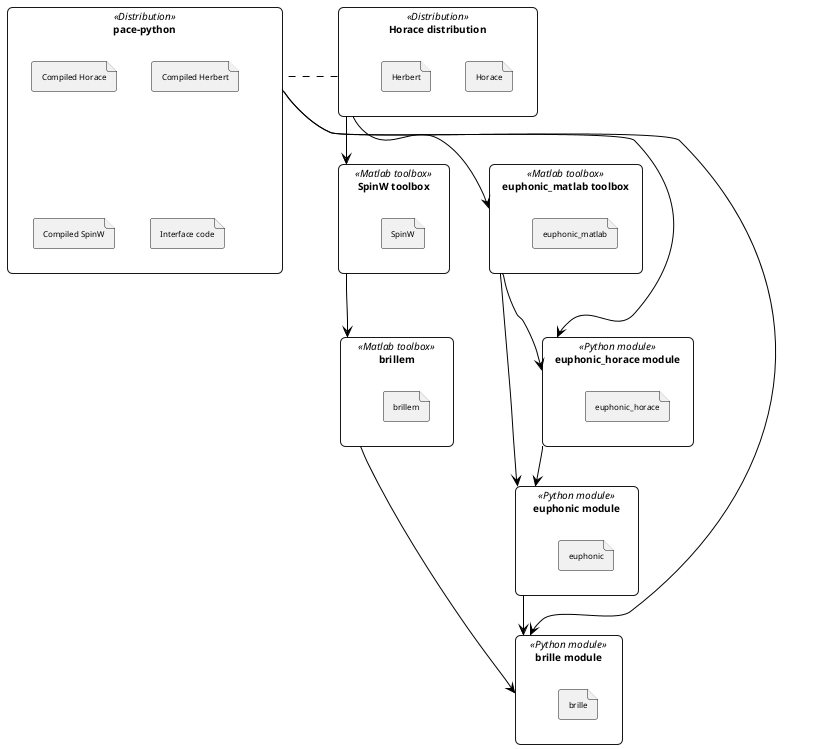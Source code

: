 @startuml pace_framework

'skinparam linetype ortho
top to bottom direction

skinparam rectangle {
    roundCorner<<Distribution>> 10
    roundCorner<<Python module>> 10
    roundCorner<<Matlab toolbox>> 10
    FontSize 10
}
skinparam file {
    FontSize 8
}

skinparam class {
BackgroundColor White
ArrowColor Black
BorderColor Black
}

together {
    together {
        rectangle "Horace distribution" <<Distribution>> as horaceDistribution {
            file Horace
            file Herbert
        }
        together {
            rectangle "SpinW toolbox" <<Matlab toolbox>> as spinwToolbox {
                file SpinW 
            }
            rectangle "euphonic_matlab toolbox" <<Matlab toolbox>> as euphonic_matlabToolbox {
                file euphonic_matlab
            }
        }
    }
    rectangle pace-python <<Distribution>> as pacePython {
        file "Compiled Horace"
        file "Compiled Herbert"
        file "Compiled SpinW"
        file "Interface code"
    }
}

rectangle "brillem" <<Matlab toolbox>> as brillemToolbox {
    file brillem
}

rectangle "euphonic_horace module" <<Python module>> as euphonic_horaceModule {
    file euphonic_horace
}

rectangle "brille module" <<Python module>> as brilleModule {
    file brille
}

rectangle "euphonic module" <<Python module>> as euphonicModule {
    file euphonic
}


horaceDistribution . pacePython
pacePython --> euphonic_horaceModule
horaceDistribution --> euphonic_matlabToolbox
euphonic_matlabToolbox --> euphonic_horaceModule
euphonic_matlabToolbox --> euphonicModule
euphonic_horaceModule --> euphonicModule
horaceDistribution --> spinwToolbox
euphonicModule -down-> brilleModule
spinwToolbox --> brillemToolbox
brillemToolbox --> brilleModule
pacePython --> brilleModule

@enduml
